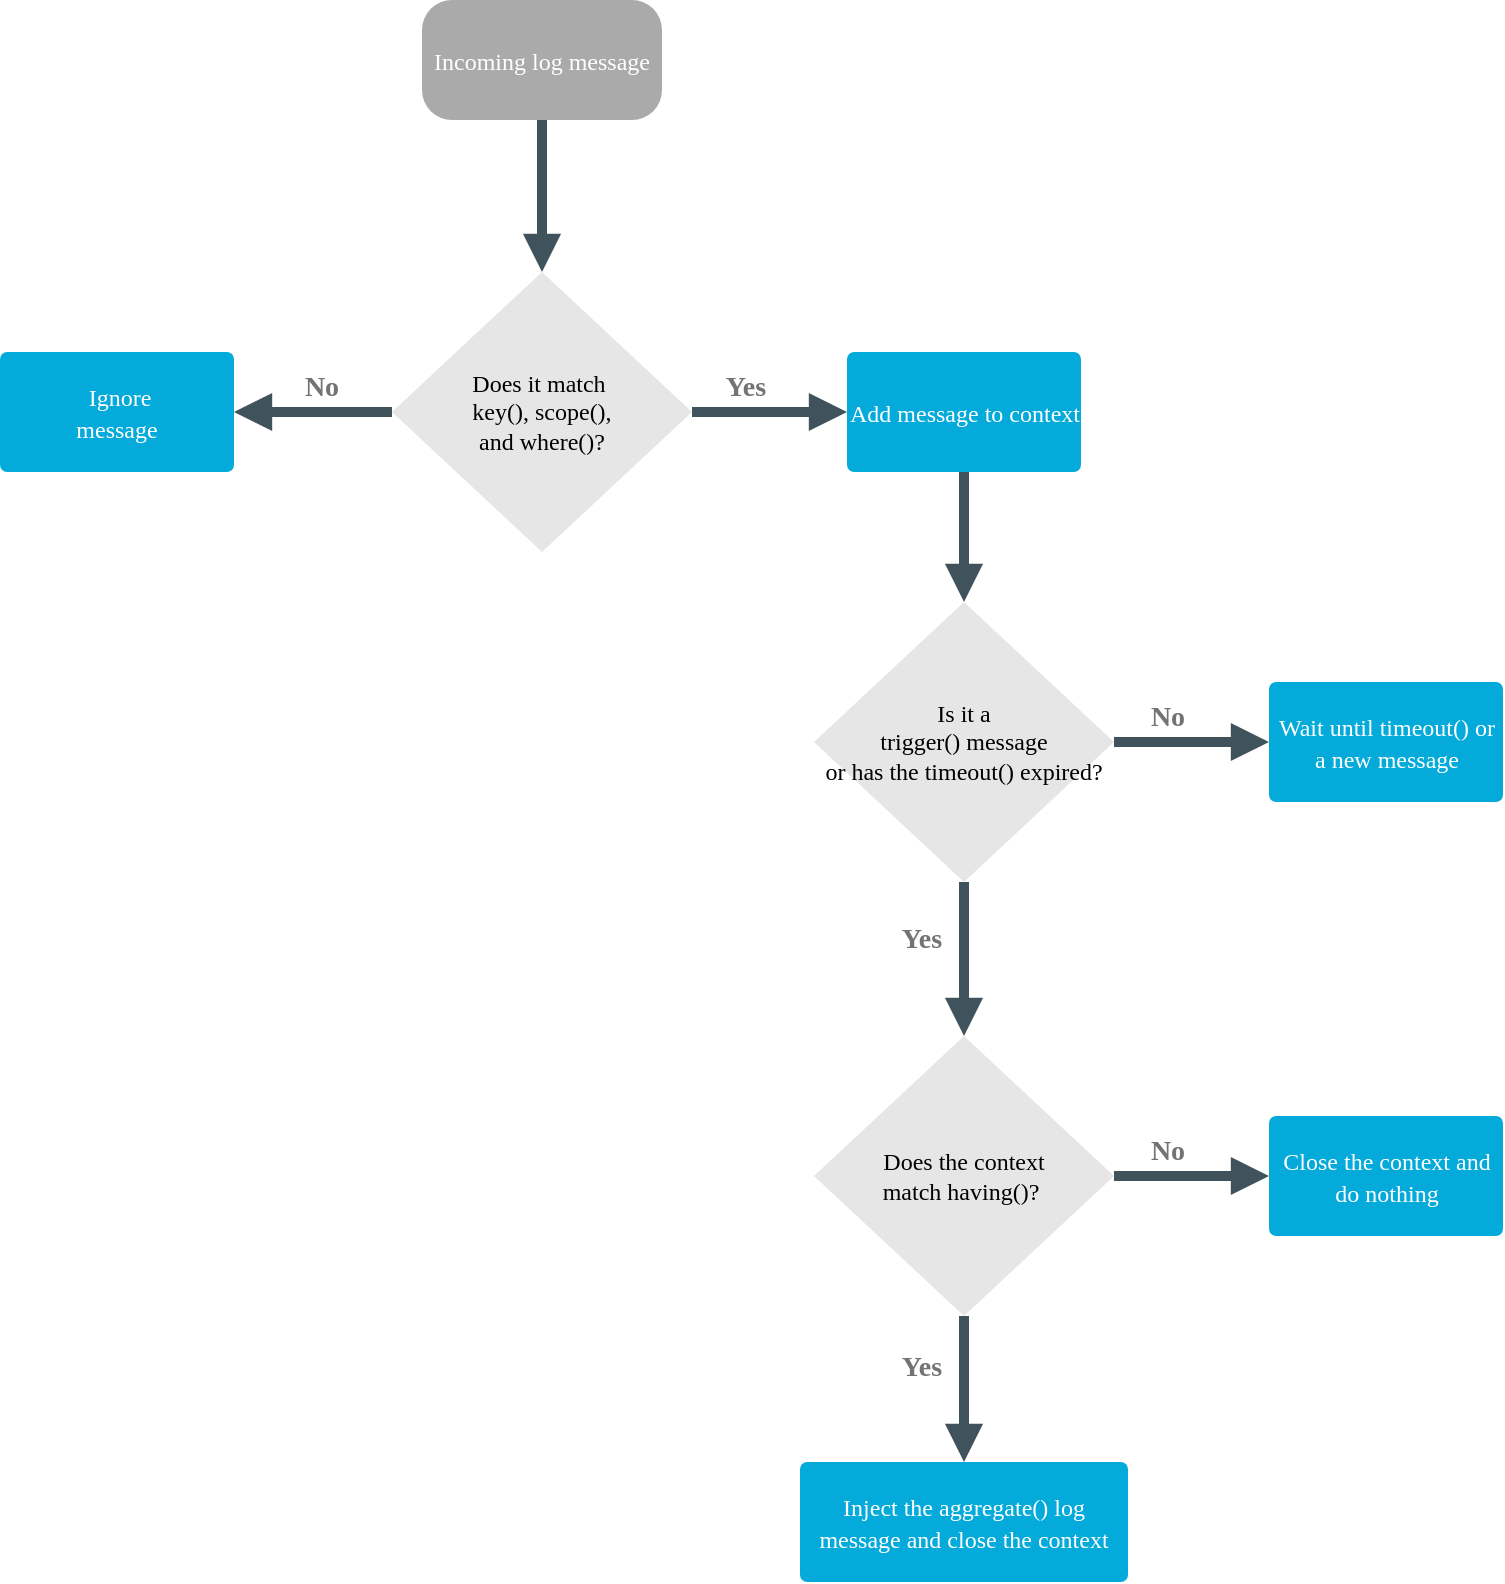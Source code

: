 <mxfile version="11.3.0" type="device" pages="1"><diagram id="fX2Uz3ByAGqkxDqFuLyP" name="Page-1"><mxGraphModel dx="659" dy="792" grid="1" gridSize="10" guides="1" tooltips="1" connect="1" arrows="1" fold="1" page="1" pageScale="1" pageWidth="413" pageHeight="583" math="0" shadow="0"><root><mxCell id="0"/><mxCell id="1" parent="0"/><mxCell id="b2TgKElmS7WtBboasoAZ-5" value="" style="edgeStyle=orthogonalEdgeStyle;rounded=1;orthogonalLoop=1;jettySize=auto;html=1;strokeWidth=5;endArrow=block;endFill=1;strokeColor=#40535D;" parent="1" source="b2TgKElmS7WtBboasoAZ-1" target="b2TgKElmS7WtBboasoAZ-2" edge="1"><mxGeometry relative="1" as="geometry"/></mxCell><mxCell id="b2TgKElmS7WtBboasoAZ-1" value="&lt;font style=&quot;font-size: 12px&quot;&gt;Incoming log message&lt;/font&gt;" style="rounded=1;whiteSpace=wrap;html=1;fillColor=#AAAAAA;strokeColor=none;strokeWidth=4;arcSize=25;fontColor=#FFFFFF;fontFamily=Verdana;fontSize=13;fontStyle=0" parent="1" vertex="1"><mxGeometry x="930" y="34" width="120" height="60" as="geometry"/></mxCell><mxCell id="b2TgKElmS7WtBboasoAZ-40" value="" style="edgeStyle=orthogonalEdgeStyle;rounded=1;orthogonalLoop=1;jettySize=auto;html=1;endArrow=block;endFill=1;strokeWidth=5;strokeColor=#40535D;" parent="1" source="b2TgKElmS7WtBboasoAZ-2" target="b2TgKElmS7WtBboasoAZ-8" edge="1"><mxGeometry relative="1" as="geometry"/></mxCell><mxCell id="b2TgKElmS7WtBboasoAZ-41" value="" style="edgeStyle=orthogonalEdgeStyle;rounded=1;orthogonalLoop=1;jettySize=auto;html=1;endArrow=block;endFill=1;strokeWidth=5;strokeColor=#40535D;" parent="1" source="b2TgKElmS7WtBboasoAZ-2" target="b2TgKElmS7WtBboasoAZ-15" edge="1"><mxGeometry relative="1" as="geometry"/></mxCell><mxCell id="b2TgKElmS7WtBboasoAZ-2" value="&lt;div&gt;&lt;font style=&quot;font-size: 12px&quot;&gt;&lt;span&gt;Does it match&amp;nbsp;&lt;/span&gt;&lt;/font&gt;&lt;/div&gt;&lt;div&gt;&lt;font style=&quot;font-size: 12px&quot;&gt;&lt;span&gt;&amp;nbsp;key(), scope(),&amp;nbsp;&lt;/span&gt;&lt;/font&gt;&lt;/div&gt;&lt;div&gt;&lt;font style=&quot;font-size: 12px&quot;&gt;&lt;span&gt;and where()?&lt;/span&gt;&lt;/font&gt;&lt;/div&gt;" style="rhombus;whiteSpace=wrap;html=1;strokeColor=none;fillColor=#E6E6E6;align=center;fontFamily=Verdana;fontStyle=0" parent="1" vertex="1"><mxGeometry x="915" y="170" width="150" height="140" as="geometry"/></mxCell><mxCell id="b2TgKElmS7WtBboasoAZ-8" value="&lt;font style=&quot;font-size: 12px&quot;&gt;&amp;nbsp;Ignore&lt;br&gt;message&lt;/font&gt;" style="rounded=1;whiteSpace=wrap;html=1;fillColor=#04aadaff;strokeColor=none;strokeWidth=4;arcSize=6;fontFamily=Verdana;fontSize=13;fontStyle=0;fontColor=#FFFFFF;" parent="1" vertex="1"><mxGeometry x="719" y="210" width="117" height="60" as="geometry"/></mxCell><mxCell id="b2TgKElmS7WtBboasoAZ-9" value="&lt;h1 style=&quot;font-family: &amp;#34;verdana&amp;#34; ; white-space: normal&quot;&gt;&lt;font style=&quot;font-size: 14px&quot;&gt;No&lt;/font&gt;&lt;/h1&gt;" style="shape=callout;whiteSpace=wrap;html=1;perimeter=calloutPerimeter;rounded=1;strokeColor=none;strokeWidth=8;fillColor=none;position2=0.52;align=center;fontColor=#737373;arcSize=0;size=0;position=0;base=40;" parent="1" vertex="1"><mxGeometry x="860" y="214" width="40" height="20" as="geometry"/></mxCell><mxCell id="b2TgKElmS7WtBboasoAZ-55" value="" style="edgeStyle=orthogonalEdgeStyle;rounded=1;orthogonalLoop=1;jettySize=auto;html=1;endArrow=block;endFill=1;strokeWidth=5;fontFamily=Verdana;strokeColor=#40535D;" parent="1" source="b2TgKElmS7WtBboasoAZ-15" target="b2TgKElmS7WtBboasoAZ-20" edge="1"><mxGeometry relative="1" as="geometry"/></mxCell><mxCell id="b2TgKElmS7WtBboasoAZ-15" value="&lt;font style=&quot;font-size: 12px&quot;&gt;Add message to context&lt;/font&gt;" style="rounded=1;whiteSpace=wrap;html=1;fillColor=#04aadaff;strokeColor=none;strokeWidth=4;arcSize=6;fontFamily=Verdana;fontSize=13;fontStyle=0;fontColor=#FFFFFF;" parent="1" vertex="1"><mxGeometry x="1142.5" y="210" width="117" height="60" as="geometry"/></mxCell><mxCell id="b2TgKElmS7WtBboasoAZ-44" value="" style="edgeStyle=orthogonalEdgeStyle;rounded=1;orthogonalLoop=1;jettySize=auto;html=1;endArrow=block;endFill=1;strokeWidth=5;strokeColor=#40535D;" parent="1" source="b2TgKElmS7WtBboasoAZ-20" target="b2TgKElmS7WtBboasoAZ-31" edge="1"><mxGeometry relative="1" as="geometry"/></mxCell><mxCell id="b2TgKElmS7WtBboasoAZ-45" value="" style="edgeStyle=orthogonalEdgeStyle;rounded=1;orthogonalLoop=1;jettySize=auto;html=1;endArrow=block;endFill=1;strokeWidth=5;fontFamily=Verdana;strokeColor=#40535D;" parent="1" source="b2TgKElmS7WtBboasoAZ-20" target="b2TgKElmS7WtBboasoAZ-32" edge="1"><mxGeometry relative="1" as="geometry"/></mxCell><mxCell id="b2TgKElmS7WtBboasoAZ-20" value="&lt;div style=&quot;font-size: 12px&quot;&gt;&lt;font style=&quot;font-size: 12px&quot;&gt;&lt;span style=&quot;font-size: 12px&quot;&gt;&amp;nbsp;Is it a&amp;nbsp;&lt;/span&gt;&lt;/font&gt;&lt;/div&gt;&lt;div style=&quot;font-size: 12px&quot;&gt;&lt;font style=&quot;font-size: 12px&quot;&gt;&lt;font style=&quot;font-size: 12px&quot;&gt;&lt;span style=&quot;font-size: 12px&quot;&gt;trigger() message&lt;/span&gt;&lt;/font&gt;&lt;/font&gt;&lt;/div&gt;&lt;div style=&quot;font-size: 12px&quot;&gt;&lt;font style=&quot;font-size: 12px&quot;&gt;&lt;span style=&quot;font-size: 12px&quot;&gt;or&amp;nbsp;&lt;/span&gt;&lt;/font&gt;&lt;span&gt;has&amp;nbsp;&lt;/span&gt;&lt;span&gt;the timeout() expired?&lt;/span&gt;&lt;/div&gt;" style="rhombus;whiteSpace=wrap;html=1;strokeColor=none;fillColor=#E6E6E6;align=center;fontFamily=Verdana;fontSize=12;fontStyle=0" parent="1" vertex="1"><mxGeometry x="1126" y="335" width="150" height="140" as="geometry"/></mxCell><mxCell id="b2TgKElmS7WtBboasoAZ-46" value="" style="edgeStyle=orthogonalEdgeStyle;rounded=1;orthogonalLoop=1;jettySize=auto;html=1;endArrow=block;endFill=1;strokeWidth=5;fontFamily=Verdana;strokeColor=#40535D;" parent="1" source="b2TgKElmS7WtBboasoAZ-32" target="b2TgKElmS7WtBboasoAZ-39" edge="1"><mxGeometry relative="1" as="geometry"/></mxCell><mxCell id="b2TgKElmS7WtBboasoAZ-47" value="" style="edgeStyle=orthogonalEdgeStyle;rounded=1;orthogonalLoop=1;jettySize=auto;html=1;endArrow=block;endFill=1;strokeWidth=5;fontFamily=Verdana;strokeColor=#40535D;" parent="1" source="b2TgKElmS7WtBboasoAZ-32" target="b2TgKElmS7WtBboasoAZ-36" edge="1"><mxGeometry relative="1" as="geometry"/></mxCell><mxCell id="b2TgKElmS7WtBboasoAZ-32" value="&lt;div&gt;&lt;font size=&quot;1&quot;&gt;&lt;span style=&quot;font-size: 12px&quot;&gt;Does the context&lt;/span&gt;&lt;/font&gt;&lt;/div&gt;&lt;div&gt;&lt;font size=&quot;1&quot;&gt;&lt;span style=&quot;font-size: 12px&quot;&gt;match having()?&amp;nbsp;&lt;/span&gt;&lt;/font&gt;&lt;br&gt;&lt;/div&gt;" style="rhombus;whiteSpace=wrap;html=1;strokeColor=none;fillColor=#E6E6E6;align=center;fontFamily=Verdana;fontStyle=0" parent="1" vertex="1"><mxGeometry x="1126.0" y="552" width="150" height="140" as="geometry"/></mxCell><mxCell id="b2TgKElmS7WtBboasoAZ-31" value="&lt;font style=&quot;font-size: 12px&quot;&gt;Wait until timeout() or a new message&lt;/font&gt;" style="rounded=1;whiteSpace=wrap;html=1;fillColor=#04aadaff;strokeColor=none;strokeWidth=4;arcSize=6;fontFamily=Verdana;fontSize=13;fontStyle=0;fontColor=#FFFFFF;" parent="1" vertex="1"><mxGeometry x="1353.5" y="375" width="117" height="60" as="geometry"/></mxCell><mxCell id="b2TgKElmS7WtBboasoAZ-36" value="&lt;font style=&quot;font-size: 12px&quot;&gt;Close the context and do nothing&lt;/font&gt;" style="rounded=1;whiteSpace=wrap;html=1;fillColor=#04aadaff;strokeColor=none;strokeWidth=4;arcSize=6;fontFamily=Verdana;fontSize=13;fontStyle=0;fontColor=#FFFFFF;" parent="1" vertex="1"><mxGeometry x="1353.5" y="592" width="117" height="60" as="geometry"/></mxCell><mxCell id="b2TgKElmS7WtBboasoAZ-39" value="&lt;font style=&quot;font-size: 12px&quot;&gt;Inject the aggregate() log message and close the context&lt;/font&gt;" style="rounded=1;whiteSpace=wrap;html=1;fillColor=#04aadaff;strokeColor=none;strokeWidth=4;arcSize=6;fontFamily=Verdana;fontSize=13;fontStyle=0;fontColor=#FFFFFF;" parent="1" vertex="1"><mxGeometry x="1119.0" y="765" width="164" height="60" as="geometry"/></mxCell><mxCell id="b2TgKElmS7WtBboasoAZ-48" value="&lt;h1 style=&quot;font-family: &amp;#34;verdana&amp;#34; ; white-space: normal&quot;&gt;&lt;font style=&quot;font-size: 14px&quot;&gt;Yes&lt;/font&gt;&lt;/h1&gt;" style="shape=callout;whiteSpace=wrap;html=1;perimeter=calloutPerimeter;rounded=1;strokeColor=none;strokeWidth=8;fillColor=none;position2=0.52;align=center;fontColor=#737373;arcSize=0;size=0;position=0;base=40;" parent="1" vertex="1"><mxGeometry x="1072" y="214" width="40" height="20" as="geometry"/></mxCell><mxCell id="b2TgKElmS7WtBboasoAZ-50" value="&lt;h1 style=&quot;font-family: &amp;#34;verdana&amp;#34; ; white-space: normal&quot;&gt;&lt;font style=&quot;font-size: 14px&quot;&gt;No&lt;/font&gt;&lt;/h1&gt;" style="shape=callout;whiteSpace=wrap;html=1;perimeter=calloutPerimeter;rounded=1;strokeColor=none;strokeWidth=8;fillColor=none;position2=0.52;align=center;fontColor=#737373;arcSize=0;size=0;position=0;base=40;" parent="1" vertex="1"><mxGeometry x="1283" y="379" width="40" height="20" as="geometry"/></mxCell><mxCell id="b2TgKElmS7WtBboasoAZ-52" value="&lt;h1 style=&quot;font-family: &amp;#34;verdana&amp;#34; ; white-space: normal&quot;&gt;&lt;font style=&quot;font-size: 14px&quot;&gt;Yes&lt;/font&gt;&lt;/h1&gt;" style="shape=callout;whiteSpace=wrap;html=1;perimeter=calloutPerimeter;rounded=1;strokeColor=none;strokeWidth=8;fillColor=none;position2=0.52;align=center;fontColor=#737373;arcSize=0;size=0;position=0;base=40;" parent="1" vertex="1"><mxGeometry x="1160" y="490" width="40" height="20" as="geometry"/></mxCell><mxCell id="b2TgKElmS7WtBboasoAZ-53" value="&lt;h1 style=&quot;font-family: &amp;#34;verdana&amp;#34; ; white-space: normal&quot;&gt;&lt;font style=&quot;font-size: 14px&quot;&gt;No&lt;/font&gt;&lt;/h1&gt;" style="shape=callout;whiteSpace=wrap;html=1;perimeter=calloutPerimeter;rounded=1;strokeColor=none;strokeWidth=8;fillColor=none;position2=0.52;align=center;fontColor=#737373;arcSize=0;size=0;position=0;base=40;" parent="1" vertex="1"><mxGeometry x="1283" y="596" width="40" height="20" as="geometry"/></mxCell><mxCell id="b2TgKElmS7WtBboasoAZ-54" value="&lt;h1 style=&quot;font-family: &amp;#34;verdana&amp;#34; ; white-space: normal&quot;&gt;&lt;font style=&quot;font-size: 14px&quot;&gt;Yes&lt;/font&gt;&lt;/h1&gt;" style="shape=callout;whiteSpace=wrap;html=1;perimeter=calloutPerimeter;rounded=1;strokeColor=none;strokeWidth=8;fillColor=none;position2=0.52;align=center;fontColor=#737373;arcSize=0;size=0;position=0;base=40;" parent="1" vertex="1"><mxGeometry x="1160" y="703.5" width="40" height="20" as="geometry"/></mxCell></root></mxGraphModel></diagram></mxfile>